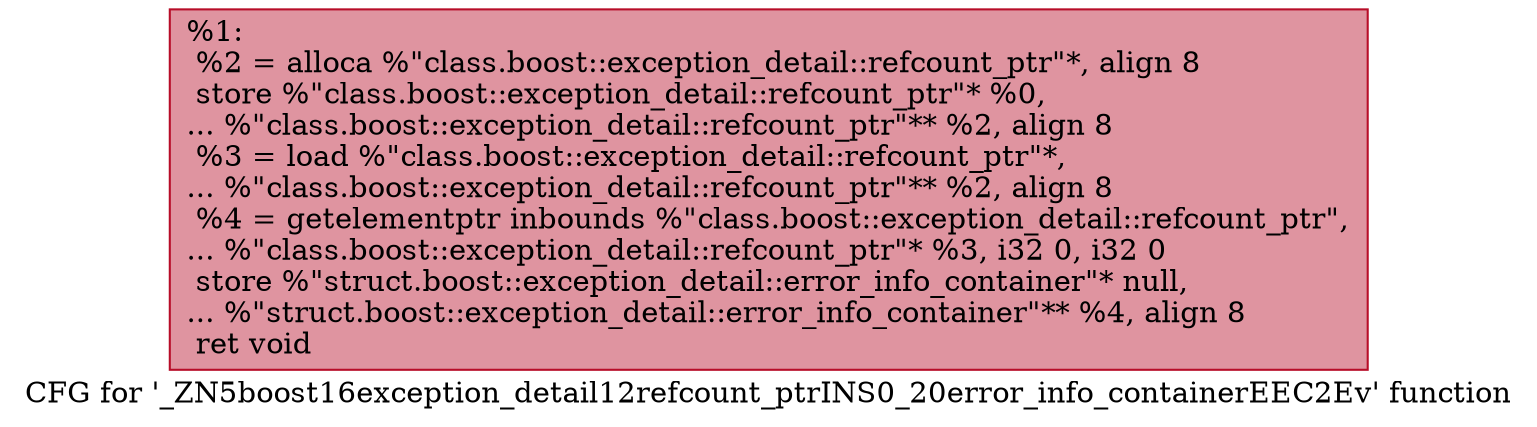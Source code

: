 digraph "CFG for '_ZN5boost16exception_detail12refcount_ptrINS0_20error_info_containerEEC2Ev' function" {
	label="CFG for '_ZN5boost16exception_detail12refcount_ptrINS0_20error_info_containerEEC2Ev' function";

	Node0x55aa9bb9be90 [shape=record,color="#b70d28ff", style=filled, fillcolor="#b70d2870",label="{%1:\l  %2 = alloca %\"class.boost::exception_detail::refcount_ptr\"*, align 8\l  store %\"class.boost::exception_detail::refcount_ptr\"* %0,\l... %\"class.boost::exception_detail::refcount_ptr\"** %2, align 8\l  %3 = load %\"class.boost::exception_detail::refcount_ptr\"*,\l... %\"class.boost::exception_detail::refcount_ptr\"** %2, align 8\l  %4 = getelementptr inbounds %\"class.boost::exception_detail::refcount_ptr\",\l... %\"class.boost::exception_detail::refcount_ptr\"* %3, i32 0, i32 0\l  store %\"struct.boost::exception_detail::error_info_container\"* null,\l... %\"struct.boost::exception_detail::error_info_container\"** %4, align 8\l  ret void\l}"];
}

